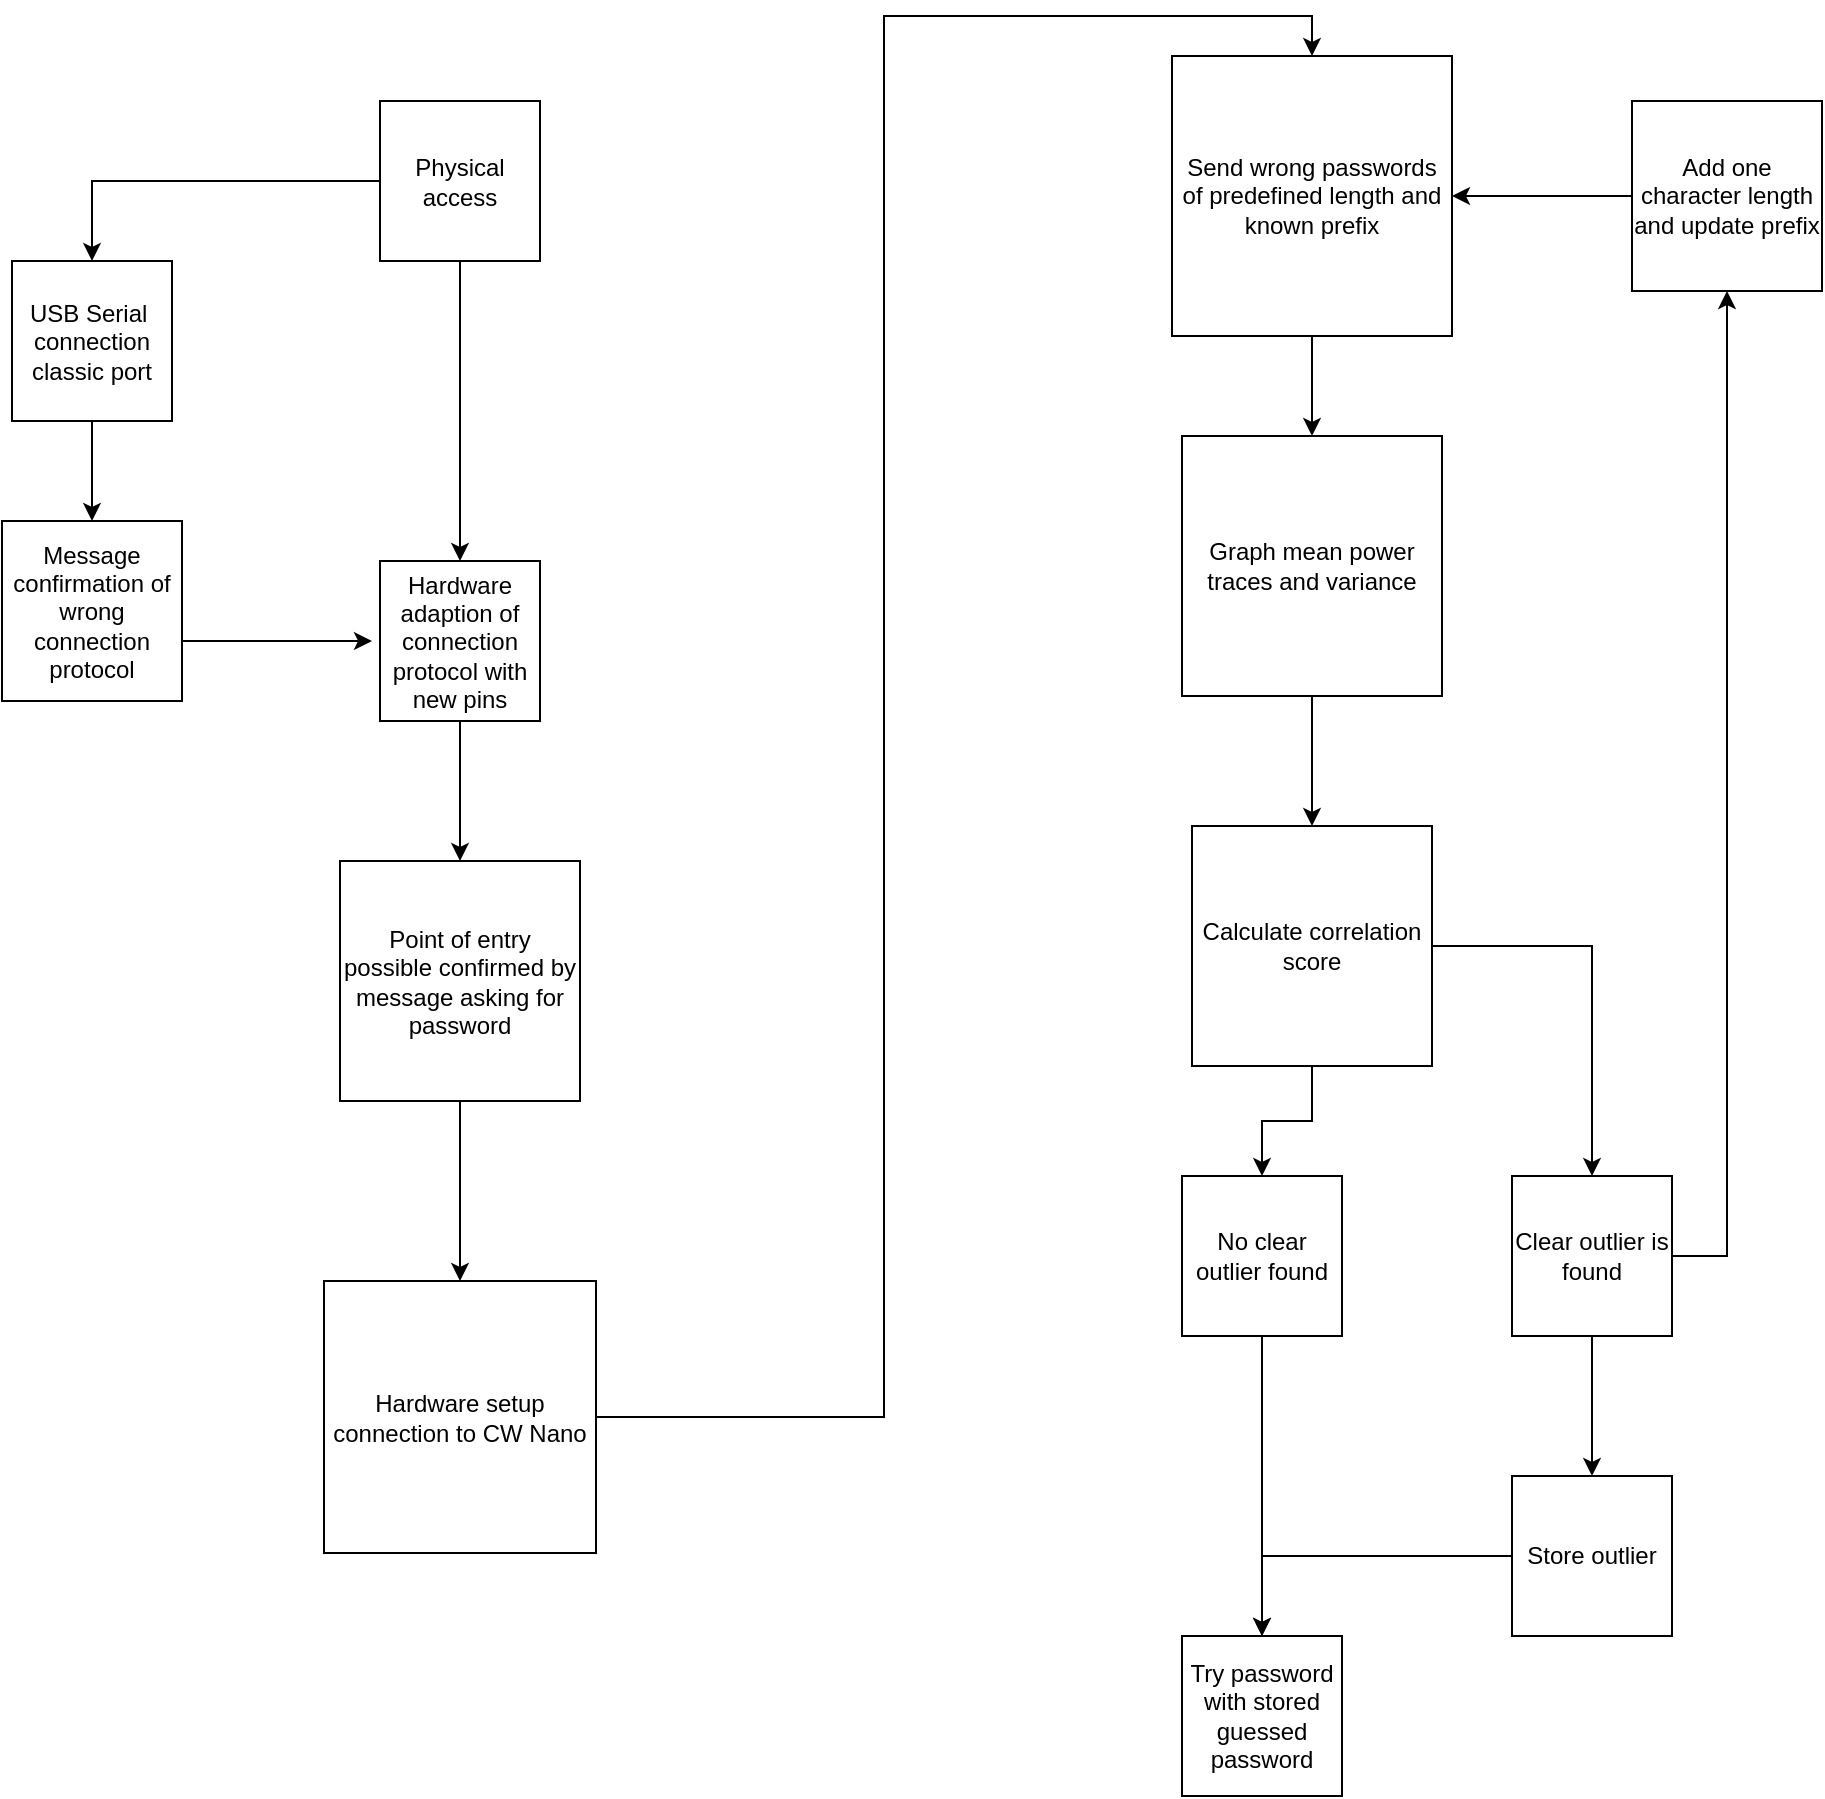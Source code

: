 <mxfile version="28.2.7">
  <diagram name="Page-1" id="0ZcWdEO836o942lZqJnQ">
    <mxGraphModel dx="1662" dy="1117" grid="1" gridSize="10" guides="1" tooltips="1" connect="1" arrows="1" fold="1" page="1" pageScale="1" pageWidth="827" pageHeight="1169" math="0" shadow="0">
      <root>
        <mxCell id="0" />
        <mxCell id="1" parent="0" />
        <mxCell id="d5HVsnxlrJFJJSQwK2tO-1" style="edgeStyle=orthogonalEdgeStyle;rounded=0;orthogonalLoop=1;jettySize=auto;html=1;entryX=0.5;entryY=0;entryDx=0;entryDy=0;" edge="1" parent="1" source="d5HVsnxlrJFJJSQwK2tO-3" target="d5HVsnxlrJFJJSQwK2tO-12">
          <mxGeometry relative="1" as="geometry" />
        </mxCell>
        <mxCell id="d5HVsnxlrJFJJSQwK2tO-2" style="edgeStyle=orthogonalEdgeStyle;rounded=0;orthogonalLoop=1;jettySize=auto;html=1;entryX=0.5;entryY=0;entryDx=0;entryDy=0;" edge="1" parent="1" source="d5HVsnxlrJFJJSQwK2tO-3" target="d5HVsnxlrJFJJSQwK2tO-5">
          <mxGeometry relative="1" as="geometry" />
        </mxCell>
        <mxCell id="d5HVsnxlrJFJJSQwK2tO-3" value="Physical access" style="whiteSpace=wrap;html=1;aspect=fixed;" vertex="1" parent="1">
          <mxGeometry x="374" y="162.5" width="80" height="80" as="geometry" />
        </mxCell>
        <mxCell id="d5HVsnxlrJFJJSQwK2tO-4" style="edgeStyle=orthogonalEdgeStyle;rounded=0;orthogonalLoop=1;jettySize=auto;html=1;" edge="1" parent="1" source="d5HVsnxlrJFJJSQwK2tO-5" target="d5HVsnxlrJFJJSQwK2tO-10">
          <mxGeometry relative="1" as="geometry" />
        </mxCell>
        <mxCell id="d5HVsnxlrJFJJSQwK2tO-5" value="Hardware adaption of connection protocol with new pins" style="whiteSpace=wrap;html=1;aspect=fixed;" vertex="1" parent="1">
          <mxGeometry x="374" y="392.5" width="80" height="80" as="geometry" />
        </mxCell>
        <mxCell id="d5HVsnxlrJFJJSQwK2tO-6" style="edgeStyle=orthogonalEdgeStyle;rounded=0;orthogonalLoop=1;jettySize=auto;html=1;" edge="1" parent="1" source="d5HVsnxlrJFJJSQwK2tO-7">
          <mxGeometry relative="1" as="geometry">
            <mxPoint x="370" y="432.5" as="targetPoint" />
            <Array as="points">
              <mxPoint x="370" y="432.5" />
            </Array>
          </mxGeometry>
        </mxCell>
        <mxCell id="d5HVsnxlrJFJJSQwK2tO-7" value="Message confirmation of wrong connection protocol" style="whiteSpace=wrap;html=1;aspect=fixed;" vertex="1" parent="1">
          <mxGeometry x="185" y="372.5" width="90" height="90" as="geometry" />
        </mxCell>
        <mxCell id="d5HVsnxlrJFJJSQwK2tO-8" style="edgeStyle=orthogonalEdgeStyle;rounded=0;orthogonalLoop=1;jettySize=auto;html=1;entryX=0.5;entryY=0;entryDx=0;entryDy=0;" edge="1" parent="1" source="d5HVsnxlrJFJJSQwK2tO-10" target="d5HVsnxlrJFJJSQwK2tO-13">
          <mxGeometry relative="1" as="geometry" />
        </mxCell>
        <mxCell id="d5HVsnxlrJFJJSQwK2tO-10" value="Point of entry possible confirmed by message asking for password" style="whiteSpace=wrap;html=1;aspect=fixed;" vertex="1" parent="1">
          <mxGeometry x="354" y="542.5" width="120" height="120" as="geometry" />
        </mxCell>
        <mxCell id="d5HVsnxlrJFJJSQwK2tO-11" style="edgeStyle=orthogonalEdgeStyle;rounded=0;orthogonalLoop=1;jettySize=auto;html=1;entryX=0.5;entryY=0;entryDx=0;entryDy=0;" edge="1" parent="1" source="d5HVsnxlrJFJJSQwK2tO-12" target="d5HVsnxlrJFJJSQwK2tO-7">
          <mxGeometry relative="1" as="geometry" />
        </mxCell>
        <mxCell id="d5HVsnxlrJFJJSQwK2tO-12" value="USB Serial&amp;nbsp; connection classic port" style="whiteSpace=wrap;html=1;aspect=fixed;" vertex="1" parent="1">
          <mxGeometry x="190" y="242.5" width="80" height="80" as="geometry" />
        </mxCell>
        <mxCell id="d5HVsnxlrJFJJSQwK2tO-18" style="edgeStyle=orthogonalEdgeStyle;rounded=0;orthogonalLoop=1;jettySize=auto;html=1;entryX=0.5;entryY=0;entryDx=0;entryDy=0;" edge="1" parent="1" source="d5HVsnxlrJFJJSQwK2tO-13" target="d5HVsnxlrJFJJSQwK2tO-16">
          <mxGeometry relative="1" as="geometry" />
        </mxCell>
        <mxCell id="d5HVsnxlrJFJJSQwK2tO-13" value="Hardware setup connection to CW Nano" style="whiteSpace=wrap;html=1;aspect=fixed;" vertex="1" parent="1">
          <mxGeometry x="346" y="752.5" width="136" height="136" as="geometry" />
        </mxCell>
        <mxCell id="d5HVsnxlrJFJJSQwK2tO-22" style="edgeStyle=orthogonalEdgeStyle;rounded=0;orthogonalLoop=1;jettySize=auto;html=1;entryX=0.5;entryY=0;entryDx=0;entryDy=0;" edge="1" parent="1" source="d5HVsnxlrJFJJSQwK2tO-16" target="d5HVsnxlrJFJJSQwK2tO-19">
          <mxGeometry relative="1" as="geometry" />
        </mxCell>
        <mxCell id="d5HVsnxlrJFJJSQwK2tO-16" value="Send wrong passwords of predefined length and known prefix" style="whiteSpace=wrap;html=1;aspect=fixed;" vertex="1" parent="1">
          <mxGeometry x="770" y="140" width="140" height="140" as="geometry" />
        </mxCell>
        <mxCell id="d5HVsnxlrJFJJSQwK2tO-25" style="edgeStyle=orthogonalEdgeStyle;rounded=0;orthogonalLoop=1;jettySize=auto;html=1;entryX=0.5;entryY=0;entryDx=0;entryDy=0;" edge="1" parent="1" source="d5HVsnxlrJFJJSQwK2tO-19" target="d5HVsnxlrJFJJSQwK2tO-24">
          <mxGeometry relative="1" as="geometry" />
        </mxCell>
        <mxCell id="d5HVsnxlrJFJJSQwK2tO-19" value="Graph mean power traces and variance" style="whiteSpace=wrap;html=1;aspect=fixed;" vertex="1" parent="1">
          <mxGeometry x="775" y="330" width="130" height="130" as="geometry" />
        </mxCell>
        <mxCell id="d5HVsnxlrJFJJSQwK2tO-31" style="edgeStyle=orthogonalEdgeStyle;rounded=0;orthogonalLoop=1;jettySize=auto;html=1;entryX=0.5;entryY=0;entryDx=0;entryDy=0;" edge="1" parent="1" source="d5HVsnxlrJFJJSQwK2tO-23" target="d5HVsnxlrJFJJSQwK2tO-30">
          <mxGeometry relative="1" as="geometry" />
        </mxCell>
        <mxCell id="d5HVsnxlrJFJJSQwK2tO-32" style="edgeStyle=orthogonalEdgeStyle;rounded=0;orthogonalLoop=1;jettySize=auto;html=1;entryX=0.5;entryY=1;entryDx=0;entryDy=0;exitX=1;exitY=0.5;exitDx=0;exitDy=0;" edge="1" parent="1" source="d5HVsnxlrJFJJSQwK2tO-23" target="d5HVsnxlrJFJJSQwK2tO-26">
          <mxGeometry relative="1" as="geometry" />
        </mxCell>
        <mxCell id="d5HVsnxlrJFJJSQwK2tO-23" value="Clear outlier is found" style="whiteSpace=wrap;html=1;aspect=fixed;" vertex="1" parent="1">
          <mxGeometry x="940" y="700" width="80" height="80" as="geometry" />
        </mxCell>
        <mxCell id="d5HVsnxlrJFJJSQwK2tO-29" style="edgeStyle=orthogonalEdgeStyle;rounded=0;orthogonalLoop=1;jettySize=auto;html=1;entryX=0.5;entryY=0;entryDx=0;entryDy=0;" edge="1" parent="1" source="d5HVsnxlrJFJJSQwK2tO-24" target="d5HVsnxlrJFJJSQwK2tO-23">
          <mxGeometry relative="1" as="geometry" />
        </mxCell>
        <mxCell id="d5HVsnxlrJFJJSQwK2tO-34" style="edgeStyle=orthogonalEdgeStyle;rounded=0;orthogonalLoop=1;jettySize=auto;html=1;entryX=0.5;entryY=0;entryDx=0;entryDy=0;" edge="1" parent="1" source="d5HVsnxlrJFJJSQwK2tO-24" target="d5HVsnxlrJFJJSQwK2tO-33">
          <mxGeometry relative="1" as="geometry" />
        </mxCell>
        <mxCell id="d5HVsnxlrJFJJSQwK2tO-24" value="Calculate correlation score" style="whiteSpace=wrap;html=1;aspect=fixed;" vertex="1" parent="1">
          <mxGeometry x="780" y="525" width="120" height="120" as="geometry" />
        </mxCell>
        <mxCell id="d5HVsnxlrJFJJSQwK2tO-28" style="edgeStyle=orthogonalEdgeStyle;rounded=0;orthogonalLoop=1;jettySize=auto;html=1;entryX=1;entryY=0.5;entryDx=0;entryDy=0;" edge="1" parent="1" source="d5HVsnxlrJFJJSQwK2tO-26" target="d5HVsnxlrJFJJSQwK2tO-16">
          <mxGeometry relative="1" as="geometry" />
        </mxCell>
        <mxCell id="d5HVsnxlrJFJJSQwK2tO-26" value="Add one character length&lt;div&gt;and update prefix&lt;/div&gt;" style="whiteSpace=wrap;html=1;aspect=fixed;" vertex="1" parent="1">
          <mxGeometry x="1000" y="162.5" width="95" height="95" as="geometry" />
        </mxCell>
        <mxCell id="d5HVsnxlrJFJJSQwK2tO-37" style="edgeStyle=orthogonalEdgeStyle;rounded=0;orthogonalLoop=1;jettySize=auto;html=1;entryX=0.5;entryY=0;entryDx=0;entryDy=0;" edge="1" parent="1" source="d5HVsnxlrJFJJSQwK2tO-30" target="d5HVsnxlrJFJJSQwK2tO-35">
          <mxGeometry relative="1" as="geometry" />
        </mxCell>
        <mxCell id="d5HVsnxlrJFJJSQwK2tO-30" value="Store outlier" style="whiteSpace=wrap;html=1;aspect=fixed;" vertex="1" parent="1">
          <mxGeometry x="940" y="850" width="80" height="80" as="geometry" />
        </mxCell>
        <mxCell id="d5HVsnxlrJFJJSQwK2tO-36" style="edgeStyle=orthogonalEdgeStyle;rounded=0;orthogonalLoop=1;jettySize=auto;html=1;entryX=0.5;entryY=0;entryDx=0;entryDy=0;" edge="1" parent="1" source="d5HVsnxlrJFJJSQwK2tO-33" target="d5HVsnxlrJFJJSQwK2tO-35">
          <mxGeometry relative="1" as="geometry" />
        </mxCell>
        <mxCell id="d5HVsnxlrJFJJSQwK2tO-33" value="No clear outlier found" style="whiteSpace=wrap;html=1;aspect=fixed;" vertex="1" parent="1">
          <mxGeometry x="775" y="700" width="80" height="80" as="geometry" />
        </mxCell>
        <mxCell id="d5HVsnxlrJFJJSQwK2tO-35" value="Try password with stored guessed password" style="whiteSpace=wrap;html=1;aspect=fixed;" vertex="1" parent="1">
          <mxGeometry x="775" y="930" width="80" height="80" as="geometry" />
        </mxCell>
      </root>
    </mxGraphModel>
  </diagram>
</mxfile>
